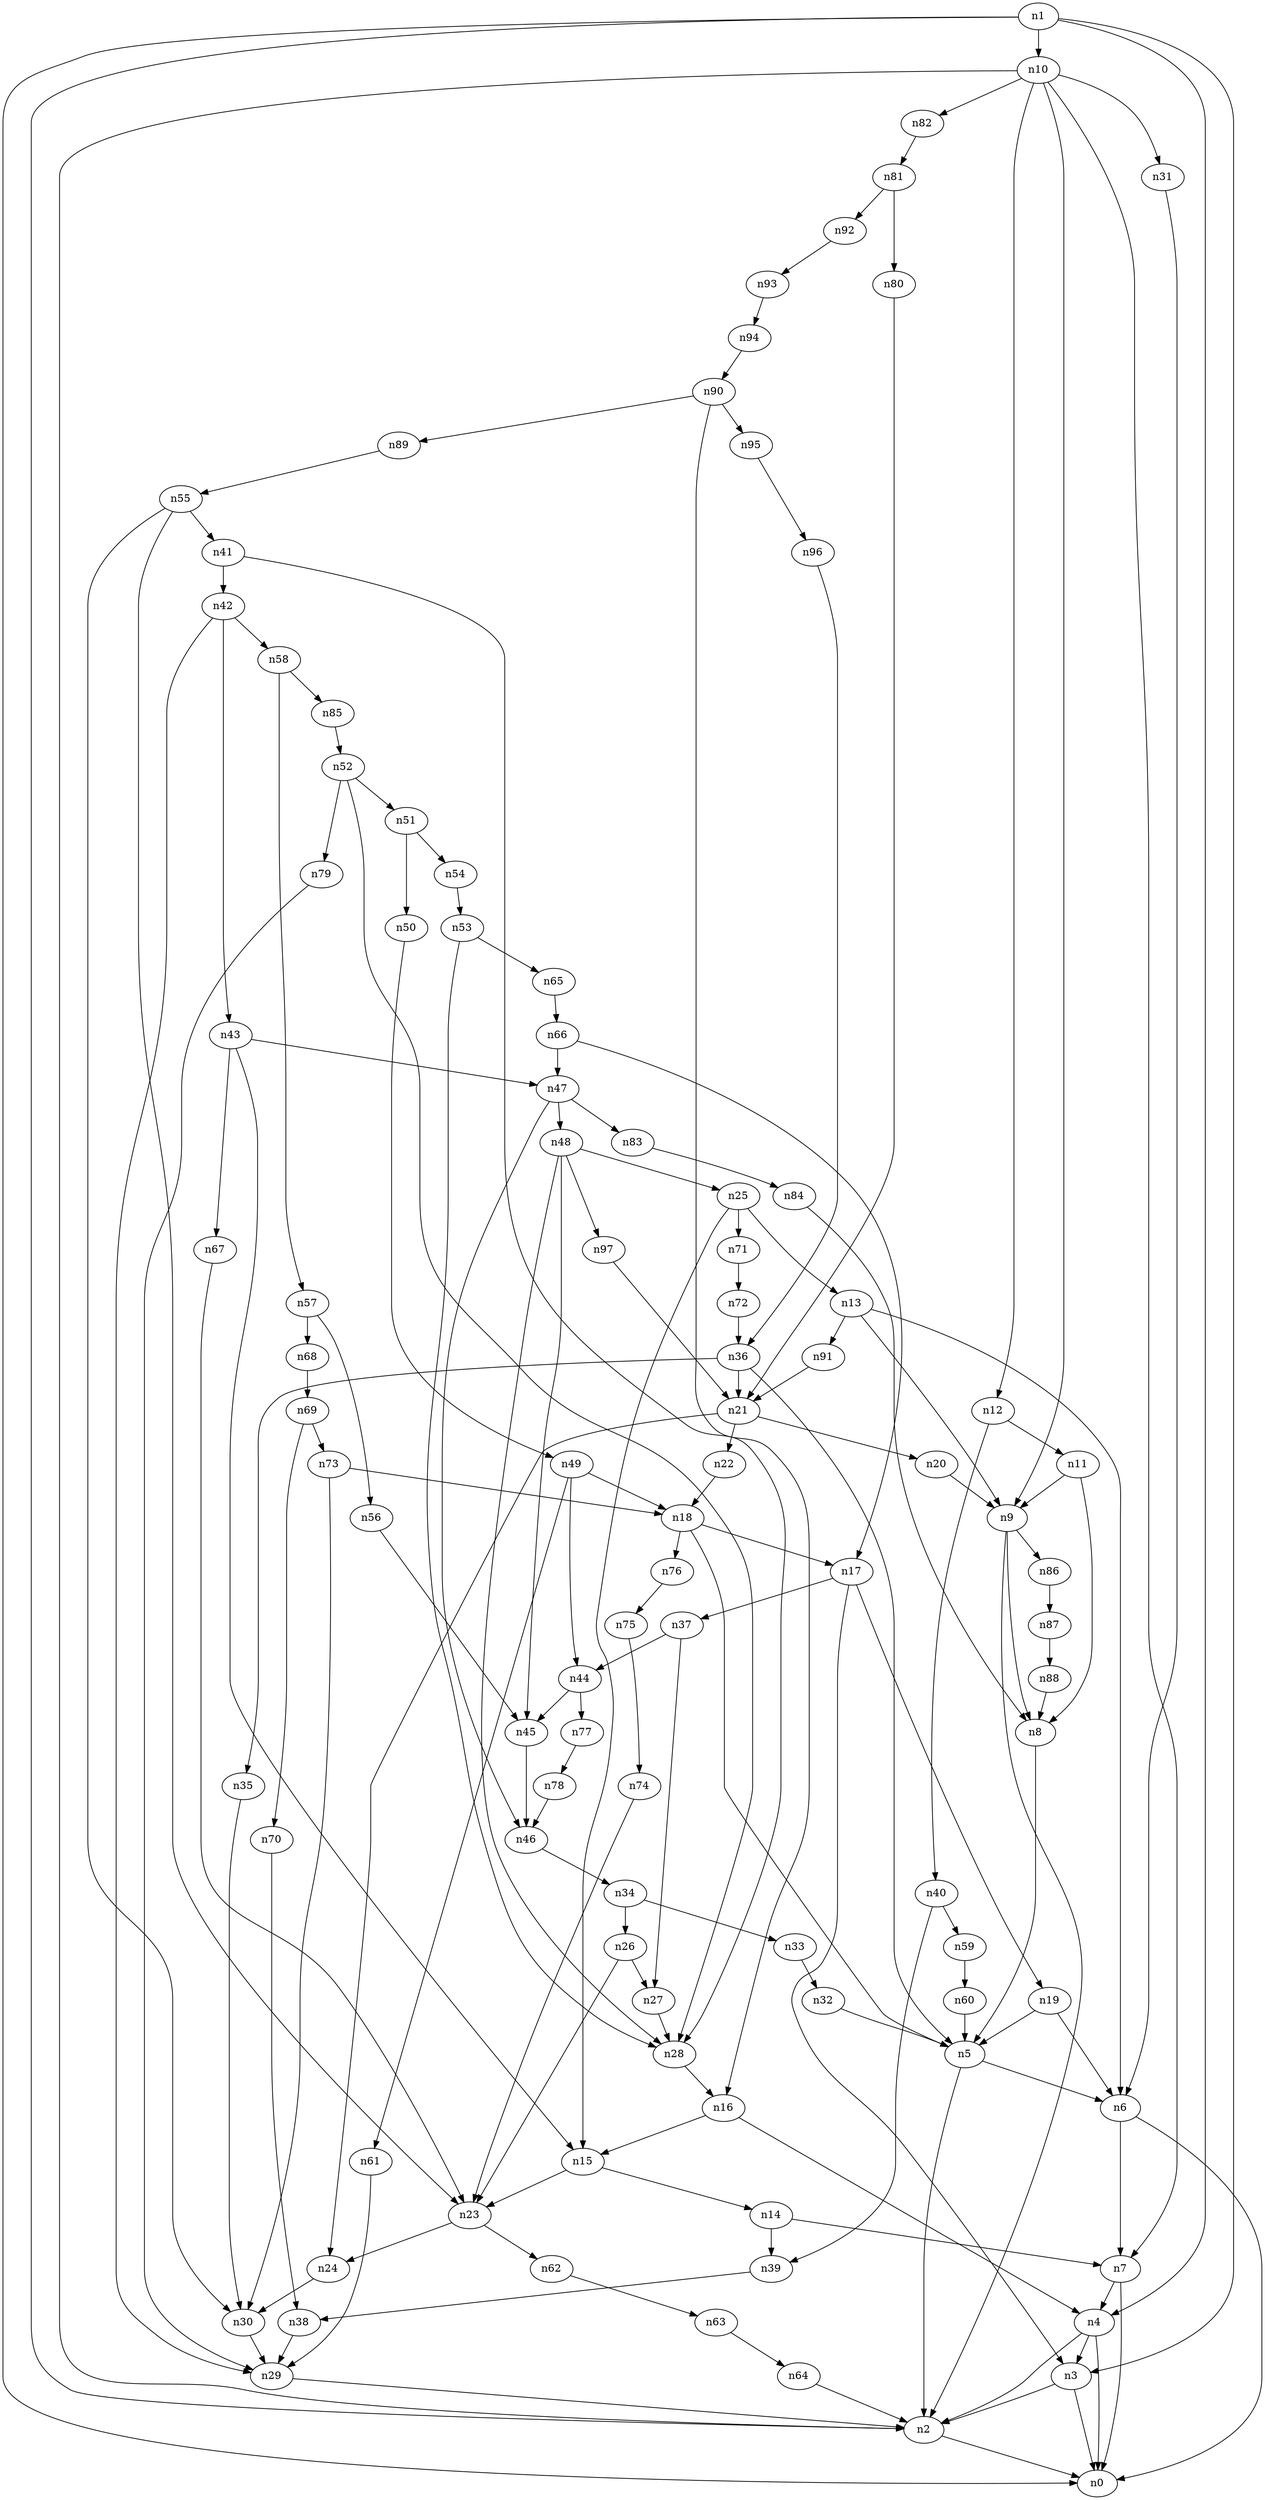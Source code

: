 digraph G {
	n1 -> n0	 [_graphml_id=e0];
	n1 -> n2	 [_graphml_id=e1];
	n1 -> n3	 [_graphml_id=e6];
	n1 -> n4	 [_graphml_id=e9];
	n1 -> n10	 [_graphml_id=e25];
	n2 -> n0	 [_graphml_id=e5];
	n3 -> n0	 [_graphml_id=e8];
	n3 -> n2	 [_graphml_id=e2];
	n4 -> n0	 [_graphml_id=e4];
	n4 -> n2	 [_graphml_id=e7];
	n4 -> n3	 [_graphml_id=e3];
	n5 -> n2	 [_graphml_id=e10];
	n5 -> n6	 [_graphml_id=e11];
	n6 -> n0	 [_graphml_id=e12];
	n6 -> n7	 [_graphml_id=e15];
	n7 -> n0	 [_graphml_id=e13];
	n7 -> n4	 [_graphml_id=e14];
	n8 -> n5	 [_graphml_id=e16];
	n9 -> n2	 [_graphml_id=e45];
	n9 -> n8	 [_graphml_id=e17];
	n9 -> n86	 [_graphml_id=e145];
	n10 -> n2	 [_graphml_id=e19];
	n10 -> n7	 [_graphml_id=e154];
	n10 -> n9	 [_graphml_id=e18];
	n10 -> n12	 [_graphml_id=e22];
	n10 -> n31	 [_graphml_id=e53];
	n10 -> n82	 [_graphml_id=e138];
	n11 -> n8	 [_graphml_id=e104];
	n11 -> n9	 [_graphml_id=e20];
	n12 -> n11	 [_graphml_id=e21];
	n12 -> n40	 [_graphml_id=e68];
	n13 -> n6	 [_graphml_id=e24];
	n13 -> n9	 [_graphml_id=e23];
	n13 -> n91	 [_graphml_id=e152];
	n14 -> n7	 [_graphml_id=e26];
	n14 -> n39	 [_graphml_id=e74];
	n15 -> n14	 [_graphml_id=e27];
	n15 -> n23	 [_graphml_id=e40];
	n16 -> n4	 [_graphml_id=e29];
	n16 -> n15	 [_graphml_id=e28];
	n17 -> n3	 [_graphml_id=e30];
	n17 -> n19	 [_graphml_id=e34];
	n17 -> n37	 [_graphml_id=e62];
	n18 -> n5	 [_graphml_id=e32];
	n18 -> n17	 [_graphml_id=e31];
	n18 -> n76	 [_graphml_id=e128];
	n19 -> n5	 [_graphml_id=e33];
	n19 -> n6	 [_graphml_id=e35];
	n20 -> n9	 [_graphml_id=e36];
	n21 -> n20	 [_graphml_id=e37];
	n21 -> n22	 [_graphml_id=e38];
	n21 -> n24	 [_graphml_id=e42];
	n22 -> n18	 [_graphml_id=e39];
	n23 -> n24	 [_graphml_id=e41];
	n23 -> n62	 [_graphml_id=e105];
	n24 -> n30	 [_graphml_id=e52];
	n25 -> n13	 [_graphml_id=e43];
	n25 -> n15	 [_graphml_id=e44];
	n25 -> n71	 [_graphml_id=e119];
	n26 -> n23	 [_graphml_id=e46];
	n26 -> n27	 [_graphml_id=e47];
	n27 -> n28	 [_graphml_id=e48];
	n28 -> n16	 [_graphml_id=e49];
	n29 -> n2	 [_graphml_id=e50];
	n30 -> n29	 [_graphml_id=e51];
	n31 -> n6	 [_graphml_id=e54];
	n32 -> n5	 [_graphml_id=e55];
	n33 -> n32	 [_graphml_id=e56];
	n34 -> n26	 [_graphml_id=e58];
	n34 -> n33	 [_graphml_id=e57];
	n35 -> n30	 [_graphml_id=e59];
	n36 -> n5	 [_graphml_id=e61];
	n36 -> n21	 [_graphml_id=e64];
	n36 -> n35	 [_graphml_id=e60];
	n37 -> n27	 [_graphml_id=e63];
	n37 -> n44	 [_graphml_id=e75];
	n38 -> n29	 [_graphml_id=e65];
	n39 -> n38	 [_graphml_id=e66];
	n40 -> n39	 [_graphml_id=e67];
	n40 -> n59	 [_graphml_id=e99];
	n41 -> n28	 [_graphml_id=e69];
	n41 -> n42	 [_graphml_id=e70];
	n42 -> n29	 [_graphml_id=e71];
	n42 -> n43	 [_graphml_id=e73];
	n42 -> n58	 [_graphml_id=e98];
	n43 -> n15	 [_graphml_id=e72];
	n43 -> n47	 [_graphml_id=e79];
	n43 -> n67	 [_graphml_id=e113];
	n44 -> n45	 [_graphml_id=e76];
	n44 -> n77	 [_graphml_id=e129];
	n45 -> n46	 [_graphml_id=e77];
	n46 -> n34	 [_graphml_id=e78];
	n47 -> n46	 [_graphml_id=e134];
	n47 -> n48	 [_graphml_id=e80];
	n47 -> n83	 [_graphml_id=e139];
	n48 -> n25	 [_graphml_id=e144];
	n48 -> n28	 [_graphml_id=e81];
	n48 -> n45	 [_graphml_id=e84];
	n48 -> n97	 [_graphml_id=e162];
	n49 -> n18	 [_graphml_id=e83];
	n49 -> n44	 [_graphml_id=e82];
	n49 -> n61	 [_graphml_id=e103];
	n50 -> n49	 [_graphml_id=e85];
	n51 -> n50	 [_graphml_id=e86];
	n51 -> n54	 [_graphml_id=e91];
	n52 -> n28	 [_graphml_id=e88];
	n52 -> n51	 [_graphml_id=e87];
	n52 -> n79	 [_graphml_id=e132];
	n53 -> n28	 [_graphml_id=e89];
	n53 -> n65	 [_graphml_id=e109];
	n54 -> n53	 [_graphml_id=e90];
	n55 -> n23	 [_graphml_id=e93];
	n55 -> n30	 [_graphml_id=e94];
	n55 -> n41	 [_graphml_id=e92];
	n56 -> n45	 [_graphml_id=e95];
	n57 -> n56	 [_graphml_id=e96];
	n57 -> n68	 [_graphml_id=e115];
	n58 -> n57	 [_graphml_id=e97];
	n58 -> n85	 [_graphml_id=e142];
	n59 -> n60	 [_graphml_id=e100];
	n60 -> n5	 [_graphml_id=e101];
	n61 -> n29	 [_graphml_id=e102];
	n62 -> n63	 [_graphml_id=e106];
	n63 -> n64	 [_graphml_id=e107];
	n64 -> n2	 [_graphml_id=e108];
	n65 -> n66	 [_graphml_id=e110];
	n66 -> n17	 [_graphml_id=e111];
	n66 -> n47	 [_graphml_id=e114];
	n67 -> n23	 [_graphml_id=e112];
	n68 -> n69	 [_graphml_id=e116];
	n69 -> n70	 [_graphml_id=e117];
	n69 -> n73	 [_graphml_id=e122];
	n70 -> n38	 [_graphml_id=e118];
	n71 -> n72	 [_graphml_id=e120];
	n72 -> n36	 [_graphml_id=e121];
	n73 -> n18	 [_graphml_id=e123];
	n73 -> n30	 [_graphml_id=e124];
	n74 -> n23	 [_graphml_id=e125];
	n75 -> n74	 [_graphml_id=e126];
	n76 -> n75	 [_graphml_id=e127];
	n77 -> n78	 [_graphml_id=e130];
	n78 -> n46	 [_graphml_id=e131];
	n79 -> n29	 [_graphml_id=e133];
	n80 -> n21	 [_graphml_id=e135];
	n81 -> n80	 [_graphml_id=e136];
	n81 -> n92	 [_graphml_id=e155];
	n82 -> n81	 [_graphml_id=e137];
	n83 -> n84	 [_graphml_id=e140];
	n84 -> n8	 [_graphml_id=e141];
	n85 -> n52	 [_graphml_id=e143];
	n86 -> n87	 [_graphml_id=e146];
	n87 -> n88	 [_graphml_id=e147];
	n88 -> n8	 [_graphml_id=e148];
	n89 -> n55	 [_graphml_id=e149];
	n90 -> n16	 [_graphml_id=e151];
	n90 -> n89	 [_graphml_id=e150];
	n90 -> n95	 [_graphml_id=e159];
	n91 -> n21	 [_graphml_id=e153];
	n92 -> n93	 [_graphml_id=e156];
	n93 -> n94	 [_graphml_id=e157];
	n94 -> n90	 [_graphml_id=e158];
	n95 -> n96	 [_graphml_id=e160];
	n96 -> n36	 [_graphml_id=e161];
	n97 -> n21	 [_graphml_id=e163];
}
